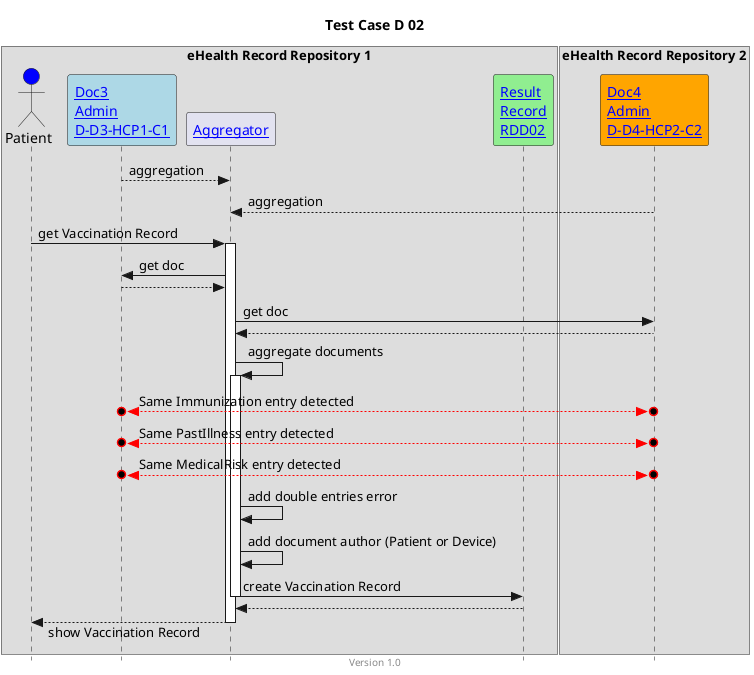 @startuml
title Test Case D 02
footer Version 1.0
skinparam responseMessageBelowArrow true
skinparam style strictuml
scale max 800 width

box "eHealth Record Repository 1"
actor "Patient" as PAT #blue
participant "[[Bundle-D-D3-HCP1-C1.html Doc3\nAdmin\nD-D3-HCP1-C1]]" as Doc3 #lightblue
participant "[[aggregator.html Aggregator]]" as AGG
participant "[[Bundle-RDD02.html Result\nRecord\nRDD02]]" as RES #lightgreen
end box

box "eHealth Record Repository 2"
participant "[[Bundle-D-D4-HCP2-C2.html Doc4\nAdmin\nD-D4-HCP2-C2]]" as Doc4 #orange
end box

Doc3 --> AGG: aggregation
Doc4 --> AGG: aggregation

PAT -> AGG: get Vaccination Record
activate AGG

AGG -> Doc3: get doc
AGG <-- Doc3

AGG -> Doc4: get doc
AGG <-- Doc4
 
AGG -> AGG: aggregate documents 
activate AGG

Doc3 o<-[#red]->o Doc4: Same Immunization entry detected
Doc3 o<-[#red]->o Doc4: Same PastIllness entry detected
Doc3 o<-[#red]->o Doc4: Same MedicalRisk entry detected

AGG -> AGG: add double entries error
AGG -> AGG: add document author (Patient or Device)
AGG -> RES: create Vaccination Record
deactivate AGG
AGG <-- RES

PAT <-- AGG: show Vaccination Record
deactivate AGG


@enduml
